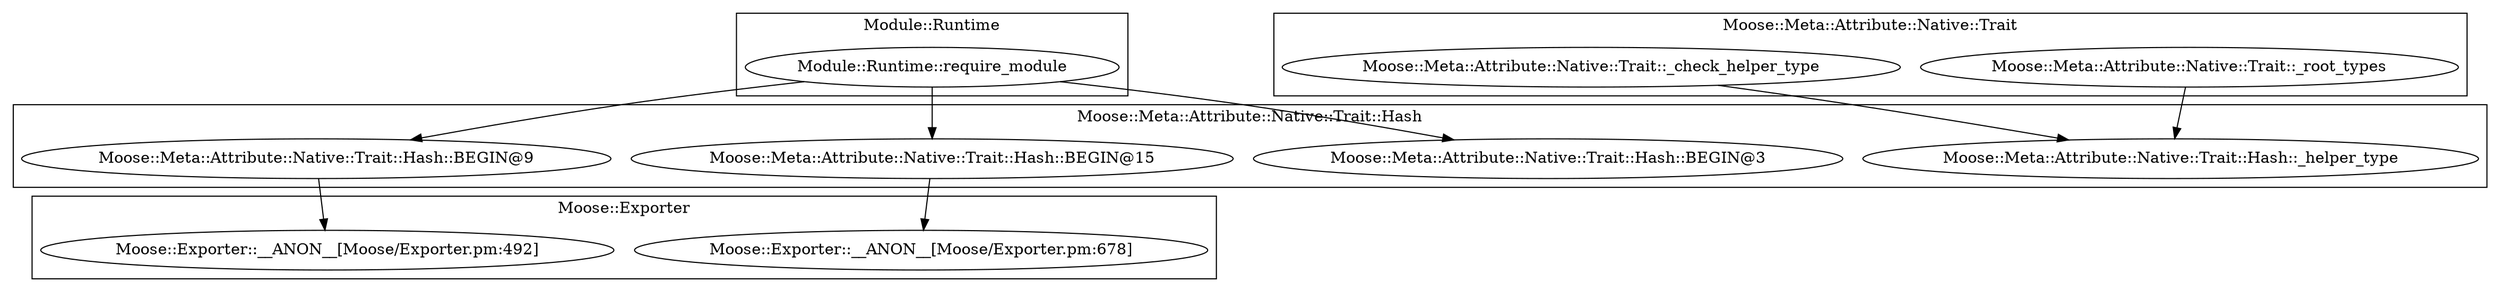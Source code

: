 digraph {
graph [overlap=false]
subgraph cluster_Module_Runtime {
	label="Module::Runtime";
	"Module::Runtime::require_module";
}
subgraph cluster_Moose_Meta_Attribute_Native_Trait_Hash {
	label="Moose::Meta::Attribute::Native::Trait::Hash";
	"Moose::Meta::Attribute::Native::Trait::Hash::BEGIN@3";
	"Moose::Meta::Attribute::Native::Trait::Hash::BEGIN@15";
	"Moose::Meta::Attribute::Native::Trait::Hash::_helper_type";
	"Moose::Meta::Attribute::Native::Trait::Hash::BEGIN@9";
}
subgraph cluster_Moose_Exporter {
	label="Moose::Exporter";
	"Moose::Exporter::__ANON__[Moose/Exporter.pm:492]";
	"Moose::Exporter::__ANON__[Moose/Exporter.pm:678]";
}
subgraph cluster_Moose_Meta_Attribute_Native_Trait {
	label="Moose::Meta::Attribute::Native::Trait";
	"Moose::Meta::Attribute::Native::Trait::_root_types";
	"Moose::Meta::Attribute::Native::Trait::_check_helper_type";
}
"Module::Runtime::require_module" -> "Moose::Meta::Attribute::Native::Trait::Hash::BEGIN@9";
"Module::Runtime::require_module" -> "Moose::Meta::Attribute::Native::Trait::Hash::BEGIN@3";
"Module::Runtime::require_module" -> "Moose::Meta::Attribute::Native::Trait::Hash::BEGIN@15";
"Moose::Meta::Attribute::Native::Trait::Hash::BEGIN@15" -> "Moose::Exporter::__ANON__[Moose/Exporter.pm:678]";
"Moose::Meta::Attribute::Native::Trait::Hash::BEGIN@9" -> "Moose::Exporter::__ANON__[Moose/Exporter.pm:492]";
"Moose::Meta::Attribute::Native::Trait::_root_types" -> "Moose::Meta::Attribute::Native::Trait::Hash::_helper_type";
"Moose::Meta::Attribute::Native::Trait::_check_helper_type" -> "Moose::Meta::Attribute::Native::Trait::Hash::_helper_type";
}
